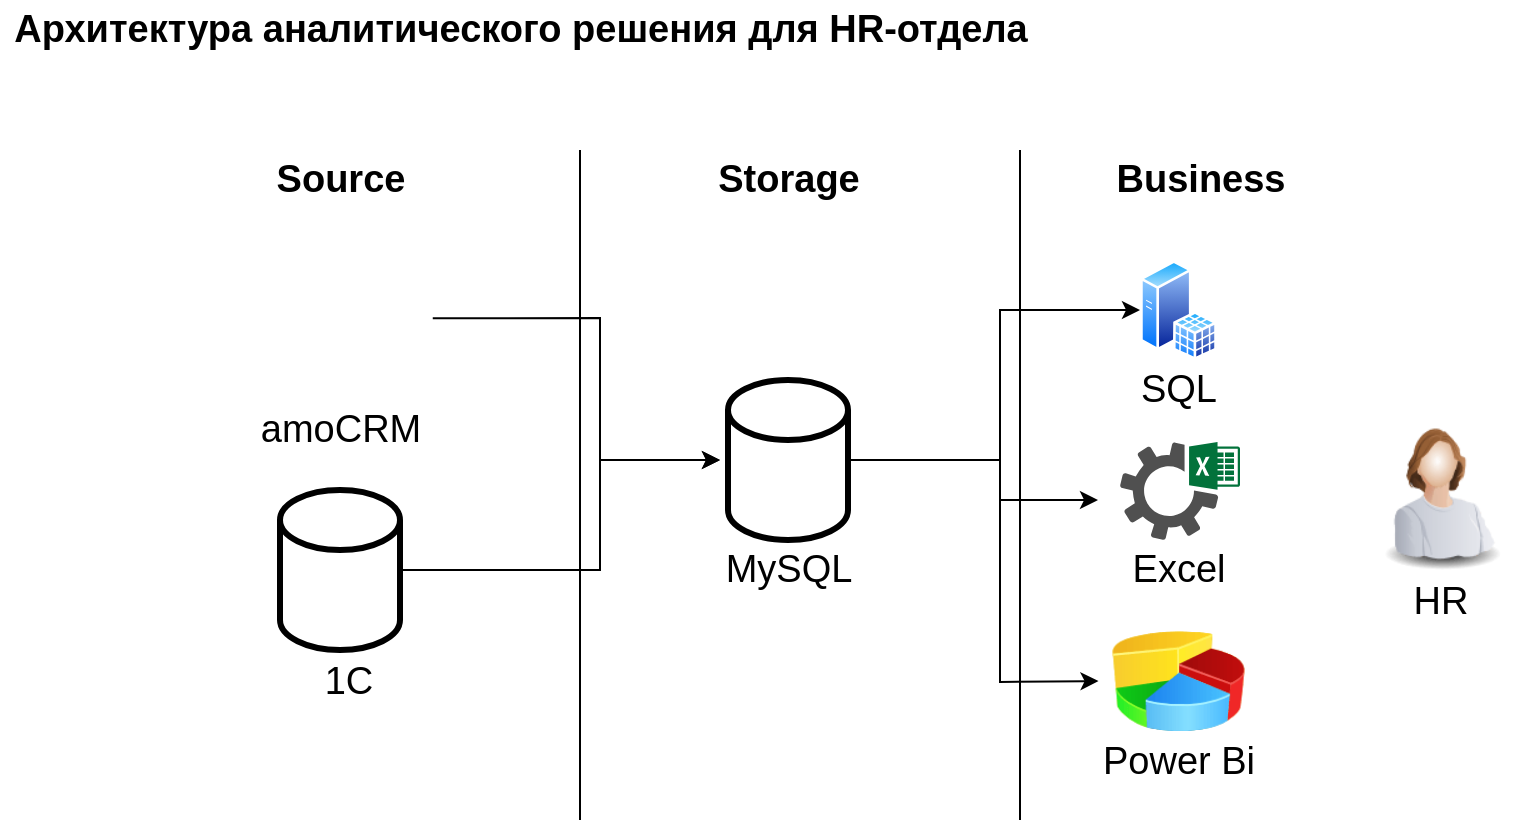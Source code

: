 <mxfile version="14.8.3" type="device"><diagram id="U0z_x2UbwJ8uIoNNs9Jr" name="Page-1"><mxGraphModel dx="1038" dy="551" grid="1" gridSize="10" guides="1" tooltips="1" connect="1" arrows="1" fold="1" page="1" pageScale="1" pageWidth="827" pageHeight="1169" math="0" shadow="0"><root><mxCell id="0"/><mxCell id="1" parent="0"/><mxCell id="pthK2y7BomAm2vGWi-El-1" value="&lt;b style=&quot;font-size: 19px;&quot;&gt;Source&lt;/b&gt;" style="text;html=1;align=center;verticalAlign=middle;resizable=0;points=[];autosize=1;strokeColor=none;strokeWidth=3;fontSize=19;" vertex="1" parent="1"><mxGeometry x="150" y="85" width="80" height="30" as="geometry"/></mxCell><mxCell id="pthK2y7BomAm2vGWi-El-2" value="&lt;b style=&quot;font-size: 19px;&quot;&gt;Storage&lt;/b&gt;" style="text;html=1;align=center;verticalAlign=middle;resizable=0;points=[];autosize=1;strokeColor=none;strokeWidth=3;fontSize=19;" vertex="1" parent="1"><mxGeometry x="369" y="85" width="90" height="30" as="geometry"/></mxCell><mxCell id="pthK2y7BomAm2vGWi-El-3" value="&lt;b style=&quot;font-size: 19px;&quot;&gt;Business&lt;/b&gt;" style="text;html=1;align=center;verticalAlign=middle;resizable=0;points=[];autosize=1;strokeColor=none;strokeWidth=3;fontSize=19;" vertex="1" parent="1"><mxGeometry x="570" y="85" width="100" height="30" as="geometry"/></mxCell><mxCell id="pthK2y7BomAm2vGWi-El-5" value="&lt;b style=&quot;font-size: 19px&quot;&gt;Архитектура аналитического решения для HR-отдела&lt;/b&gt;" style="text;html=1;align=center;verticalAlign=middle;resizable=0;points=[];autosize=1;strokeColor=none;strokeWidth=3;fontSize=19;" vertex="1" parent="1"><mxGeometry x="20" y="10" width="520" height="30" as="geometry"/></mxCell><mxCell id="pthK2y7BomAm2vGWi-El-6" value="" style="shape=cylinder3;whiteSpace=wrap;html=1;boundedLbl=1;backgroundOutline=1;size=15;fontSize=19;strokeWidth=3;" vertex="1" parent="1"><mxGeometry x="384" y="200" width="60" height="80" as="geometry"/></mxCell><mxCell id="pthK2y7BomAm2vGWi-El-7" value="MySQL" style="text;html=1;align=center;verticalAlign=middle;resizable=0;points=[];autosize=1;strokeColor=none;strokeWidth=3;fontSize=19;fontStyle=0" vertex="1" parent="1"><mxGeometry x="374" y="280" width="80" height="30" as="geometry"/></mxCell><mxCell id="pthK2y7BomAm2vGWi-El-8" value="" style="image;html=1;image=img/lib/clip_art/finance/Pie_Chart_128x128.png;fontSize=19;strokeWidth=3;" vertex="1" parent="1"><mxGeometry x="569.25" y="325.5" width="80" height="50" as="geometry"/></mxCell><mxCell id="pthK2y7BomAm2vGWi-El-9" value="" style="pointerEvents=1;shadow=0;dashed=0;html=1;strokeColor=none;fillColor=#505050;labelPosition=center;verticalLabelPosition=bottom;verticalAlign=top;outlineConnect=0;align=center;shape=mxgraph.office.services.excel_services;fontSize=19;" vertex="1" parent="1"><mxGeometry x="580" y="231" width="60" height="49" as="geometry"/></mxCell><mxCell id="pthK2y7BomAm2vGWi-El-10" value="" style="endArrow=none;html=1;fontSize=19;" edge="1" parent="1"><mxGeometry width="50" height="50" relative="1" as="geometry"><mxPoint x="310" y="420" as="sourcePoint"/><mxPoint x="310" y="85" as="targetPoint"/><Array as="points"/></mxGeometry></mxCell><mxCell id="pthK2y7BomAm2vGWi-El-11" value="" style="endArrow=none;html=1;fontSize=19;" edge="1" parent="1"><mxGeometry width="50" height="50" relative="1" as="geometry"><mxPoint x="530" y="420" as="sourcePoint"/><mxPoint x="530" y="85" as="targetPoint"/><Array as="points"/></mxGeometry></mxCell><mxCell id="pthK2y7BomAm2vGWi-El-13" value="" style="endArrow=classic;html=1;fontSize=19;entryX=0;entryY=0.5;entryDx=0;entryDy=0;exitX=1;exitY=0.5;exitDx=0;exitDy=0;exitPerimeter=0;rounded=0;" edge="1" parent="1" source="pthK2y7BomAm2vGWi-El-6" target="pthK2y7BomAm2vGWi-El-8"><mxGeometry width="50" height="50" relative="1" as="geometry"><mxPoint x="390" y="310" as="sourcePoint"/><mxPoint x="440" y="260" as="targetPoint"/><Array as="points"><mxPoint x="520" y="240"/><mxPoint x="520" y="351"/></Array></mxGeometry></mxCell><mxCell id="pthK2y7BomAm2vGWi-El-14" value="" style="image;html=1;image=img/lib/clip_art/people/Worker_Woman_128x128.png;fontSize=19;strokeWidth=3;" vertex="1" parent="1"><mxGeometry x="700" y="215.5" width="80" height="80" as="geometry"/></mxCell><mxCell id="pthK2y7BomAm2vGWi-El-15" value="" style="aspect=fixed;perimeter=ellipsePerimeter;html=1;align=center;shadow=0;dashed=0;spacingTop=3;image;image=img/lib/active_directory/sql_server.svg;fontSize=19;strokeWidth=3;" vertex="1" parent="1"><mxGeometry x="590" y="140" width="38.5" height="50" as="geometry"/></mxCell><mxCell id="pthK2y7BomAm2vGWi-El-16" value="HR" style="text;html=1;align=center;verticalAlign=middle;resizable=0;points=[];autosize=1;strokeColor=none;strokeWidth=3;fontSize=19;fontStyle=0" vertex="1" parent="1"><mxGeometry x="720" y="295.5" width="40" height="30" as="geometry"/></mxCell><mxCell id="pthK2y7BomAm2vGWi-El-17" value="Power Bi" style="text;html=1;align=center;verticalAlign=middle;resizable=0;points=[];autosize=1;strokeColor=none;strokeWidth=3;fontSize=19;fontStyle=0" vertex="1" parent="1"><mxGeometry x="563.5" y="375.5" width="90" height="30" as="geometry"/></mxCell><mxCell id="pthK2y7BomAm2vGWi-El-18" value="Excel" style="text;html=1;align=center;verticalAlign=middle;resizable=0;points=[];autosize=1;strokeColor=none;strokeWidth=3;fontSize=19;fontStyle=0" vertex="1" parent="1"><mxGeometry x="578.5" y="280" width="60" height="30" as="geometry"/></mxCell><mxCell id="pthK2y7BomAm2vGWi-El-19" value="SQL" style="text;html=1;align=center;verticalAlign=middle;resizable=0;points=[];autosize=1;strokeColor=none;strokeWidth=3;fontSize=19;fontStyle=0" vertex="1" parent="1"><mxGeometry x="583.5" y="190" width="50" height="30" as="geometry"/></mxCell><mxCell id="pthK2y7BomAm2vGWi-El-20" value="" style="endArrow=classic;html=1;fontSize=19;exitX=1;exitY=0.5;exitDx=0;exitDy=0;exitPerimeter=0;rounded=0;" edge="1" parent="1"><mxGeometry width="50" height="50" relative="1" as="geometry"><mxPoint x="444" y="240" as="sourcePoint"/><mxPoint x="569" y="260" as="targetPoint"/><Array as="points"><mxPoint x="520" y="240"/><mxPoint x="520" y="260"/></Array></mxGeometry></mxCell><mxCell id="pthK2y7BomAm2vGWi-El-21" value="" style="endArrow=classic;html=1;fontSize=19;entryX=0;entryY=0.5;entryDx=0;entryDy=0;rounded=0;" edge="1" parent="1" target="pthK2y7BomAm2vGWi-El-15"><mxGeometry width="50" height="50" relative="1" as="geometry"><mxPoint x="450" y="240" as="sourcePoint"/><mxPoint x="579.25" y="360.5" as="targetPoint"/><Array as="points"><mxPoint x="520" y="240"/><mxPoint x="520" y="165"/></Array></mxGeometry></mxCell><mxCell id="pthK2y7BomAm2vGWi-El-22" value="" style="shape=image;verticalLabelPosition=bottom;labelBackgroundColor=#ffffff;verticalAlign=top;aspect=fixed;imageAspect=0;image=https://static.tildacdn.com/tild3838-3335-4666-a133-333164653563/1200x630bb.png;" vertex="1" parent="1"><mxGeometry x="143.63" y="122.75" width="92.75" height="92.75" as="geometry"/></mxCell><mxCell id="pthK2y7BomAm2vGWi-El-23" value="amoCRM" style="text;html=1;align=center;verticalAlign=middle;resizable=0;points=[];autosize=1;strokeColor=none;strokeWidth=3;fontSize=19;fontStyle=0" vertex="1" parent="1"><mxGeometry x="140.01" y="210" width="100" height="30" as="geometry"/></mxCell><mxCell id="pthK2y7BomAm2vGWi-El-24" value="" style="endArrow=classic;html=1;fontSize=19;rounded=0;exitX=1;exitY=0.5;exitDx=0;exitDy=0;" edge="1" parent="1" source="pthK2y7BomAm2vGWi-El-22"><mxGeometry width="50" height="50" relative="1" as="geometry"><mxPoint x="460" y="250" as="sourcePoint"/><mxPoint x="380" y="240" as="targetPoint"/><Array as="points"><mxPoint x="320" y="169"/><mxPoint x="320" y="240"/></Array></mxGeometry></mxCell><mxCell id="pthK2y7BomAm2vGWi-El-25" value="" style="shape=cylinder3;whiteSpace=wrap;html=1;boundedLbl=1;backgroundOutline=1;size=15;fontSize=19;strokeWidth=3;" vertex="1" parent="1"><mxGeometry x="160" y="255" width="60" height="80" as="geometry"/></mxCell><mxCell id="pthK2y7BomAm2vGWi-El-26" value="1C" style="text;html=1;align=center;verticalAlign=middle;resizable=0;points=[];autosize=1;strokeColor=none;strokeWidth=3;fontSize=19;fontStyle=0" vertex="1" parent="1"><mxGeometry x="173.63" y="335.5" width="40" height="30" as="geometry"/></mxCell><mxCell id="pthK2y7BomAm2vGWi-El-27" value="" style="endArrow=classic;html=1;fontSize=19;rounded=0;exitX=1;exitY=0.5;exitDx=0;exitDy=0;exitPerimeter=0;" edge="1" parent="1" source="pthK2y7BomAm2vGWi-El-25"><mxGeometry width="50" height="50" relative="1" as="geometry"><mxPoint x="246.38" y="179.125" as="sourcePoint"/><mxPoint x="380" y="240" as="targetPoint"/><Array as="points"><mxPoint x="320" y="295"/><mxPoint x="320" y="240"/></Array></mxGeometry></mxCell></root></mxGraphModel></diagram></mxfile>